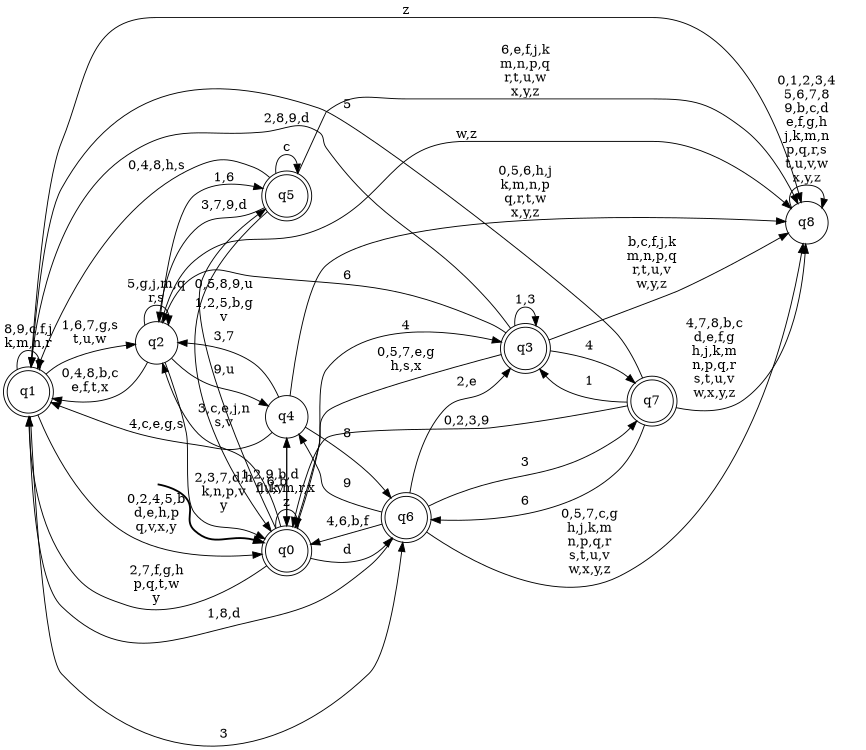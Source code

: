 digraph BlueStar {
__start0 [style = invis, shape = none, label = "", width = 0, height = 0];

rankdir=LR;
size="8,5";

s0 [style="rounded,filled", color="black", fillcolor="white" shape="doublecircle", label="q0"];
s1 [style="rounded,filled", color="black", fillcolor="white" shape="doublecircle", label="q1"];
s2 [style="filled", color="black", fillcolor="white" shape="circle", label="q2"];
s3 [style="rounded,filled", color="black", fillcolor="white" shape="doublecircle", label="q3"];
s4 [style="filled", color="black", fillcolor="white" shape="circle", label="q4"];
s5 [style="rounded,filled", color="black", fillcolor="white" shape="doublecircle", label="q5"];
s6 [style="rounded,filled", color="black", fillcolor="white" shape="doublecircle", label="q6"];
s7 [style="rounded,filled", color="black", fillcolor="white" shape="doublecircle", label="q7"];
s8 [style="filled", color="black", fillcolor="white" shape="circle", label="q8"];
subgraph cluster_main { 
	graph [pad=".75", ranksep="0.15", nodesep="0.15"];
	 style=invis; 
	__start0 -> s0 [penwidth=2];
}
s0 -> s0 [label="1,k,m,r,x\nz"];
s0 -> s1 [label="2,7,f,g,h\np,q,t,w\ny"];
s0 -> s2 [label="3,c,e,j,n\ns,v"];
s0 -> s3 [label="4"];
s0 -> s4 [label="6,b"];
s0 -> s5 [label="0,5,8,9,u"];
s0 -> s6 [label="d"];
s1 -> s0 [label="0,2,4,5,b\nd,e,h,p\nq,v,x,y"];
s1 -> s1 [label="8,9,c,f,j\nk,m,n,r"];
s1 -> s2 [label="1,6,7,g,s\nt,u,w"];
s1 -> s6 [label="3"];
s1 -> s8 [label="z"];
s2 -> s0 [label="2,3,7,d,h\nk,n,p,v\ny"];
s2 -> s1 [label="0,4,8,b,c\ne,f,t,x"];
s2 -> s2 [label="5,g,j,m,q\nr,s"];
s2 -> s4 [label="9,u"];
s2 -> s5 [label="1,6"];
s2 -> s8 [label="w,z"];
s3 -> s0 [label="0,5,7,e,g\nh,s,x"];
s3 -> s1 [label="2,8,9,d"];
s3 -> s2 [label="6"];
s3 -> s3 [label="1,3"];
s3 -> s7 [label="4"];
s3 -> s8 [label="b,c,f,j,k\nm,n,p,q\nr,t,u,v\nw,y,z"];
s4 -> s0 [label="1,2,9,b,d\nf,u,v"];
s4 -> s1 [label="4,c,e,g,s"];
s4 -> s2 [label="3,7"];
s4 -> s6 [label="8"];
s4 -> s8 [label="0,5,6,h,j\nk,m,n,p\nq,r,t,w\nx,y,z"];
s5 -> s0 [label="1,2,5,b,g\nv"];
s5 -> s1 [label="0,4,8,h,s"];
s5 -> s2 [label="3,7,9,d"];
s5 -> s5 [label="c"];
s5 -> s8 [label="6,e,f,j,k\nm,n,p,q\nr,t,u,w\nx,y,z"];
s6 -> s0 [label="4,6,b,f"];
s6 -> s1 [label="1,8,d"];
s6 -> s3 [label="2,e"];
s6 -> s4 [label="9"];
s6 -> s7 [label="3"];
s6 -> s8 [label="0,5,7,c,g\nh,j,k,m\nn,p,q,r\ns,t,u,v\nw,x,y,z"];
s7 -> s0 [label="0,2,3,9"];
s7 -> s1 [label="5"];
s7 -> s3 [label="1"];
s7 -> s6 [label="6"];
s7 -> s8 [label="4,7,8,b,c\nd,e,f,g\nh,j,k,m\nn,p,q,r\ns,t,u,v\nw,x,y,z"];
s8 -> s8 [label="0,1,2,3,4\n5,6,7,8\n9,b,c,d\ne,f,g,h\nj,k,m,n\np,q,r,s\nt,u,v,w\nx,y,z"];

}